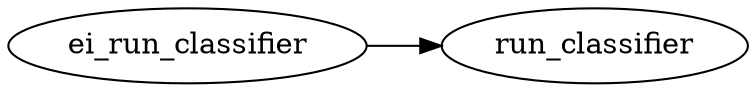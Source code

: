 strict digraph {
	graph [bb="0,0,354.47,36",
		overlap=False,
		rankdir=LR,
		splines=true
	];
	node [label="\N"];
	ei_run_classifier	[height=0.5,
		nest_level=0,
		pos="85.792,18",
		src_line=31,
		width=2.3831];
	run_classifier	[height=0.5,
		nest_level=1,
		pos="281.03,18",
		src_line=-1,
		width=2.0401];
	ei_run_classifier -> run_classifier	[pos="e,207.35,18 171.83,18 180.25,18 188.79,18 197.19,18"];
}
